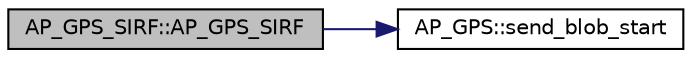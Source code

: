 digraph "AP_GPS_SIRF::AP_GPS_SIRF"
{
 // INTERACTIVE_SVG=YES
  edge [fontname="Helvetica",fontsize="10",labelfontname="Helvetica",labelfontsize="10"];
  node [fontname="Helvetica",fontsize="10",shape=record];
  rankdir="LR";
  Node1 [label="AP_GPS_SIRF::AP_GPS_SIRF",height=0.2,width=0.4,color="black", fillcolor="grey75", style="filled", fontcolor="black"];
  Node1 -> Node2 [color="midnightblue",fontsize="10",style="solid",fontname="Helvetica"];
  Node2 [label="AP_GPS::send_blob_start",height=0.2,width=0.4,color="black", fillcolor="white", style="filled",URL="$classAP__GPS.html#a90b25b2edbb127b22e597a56f2a01e42"];
}
